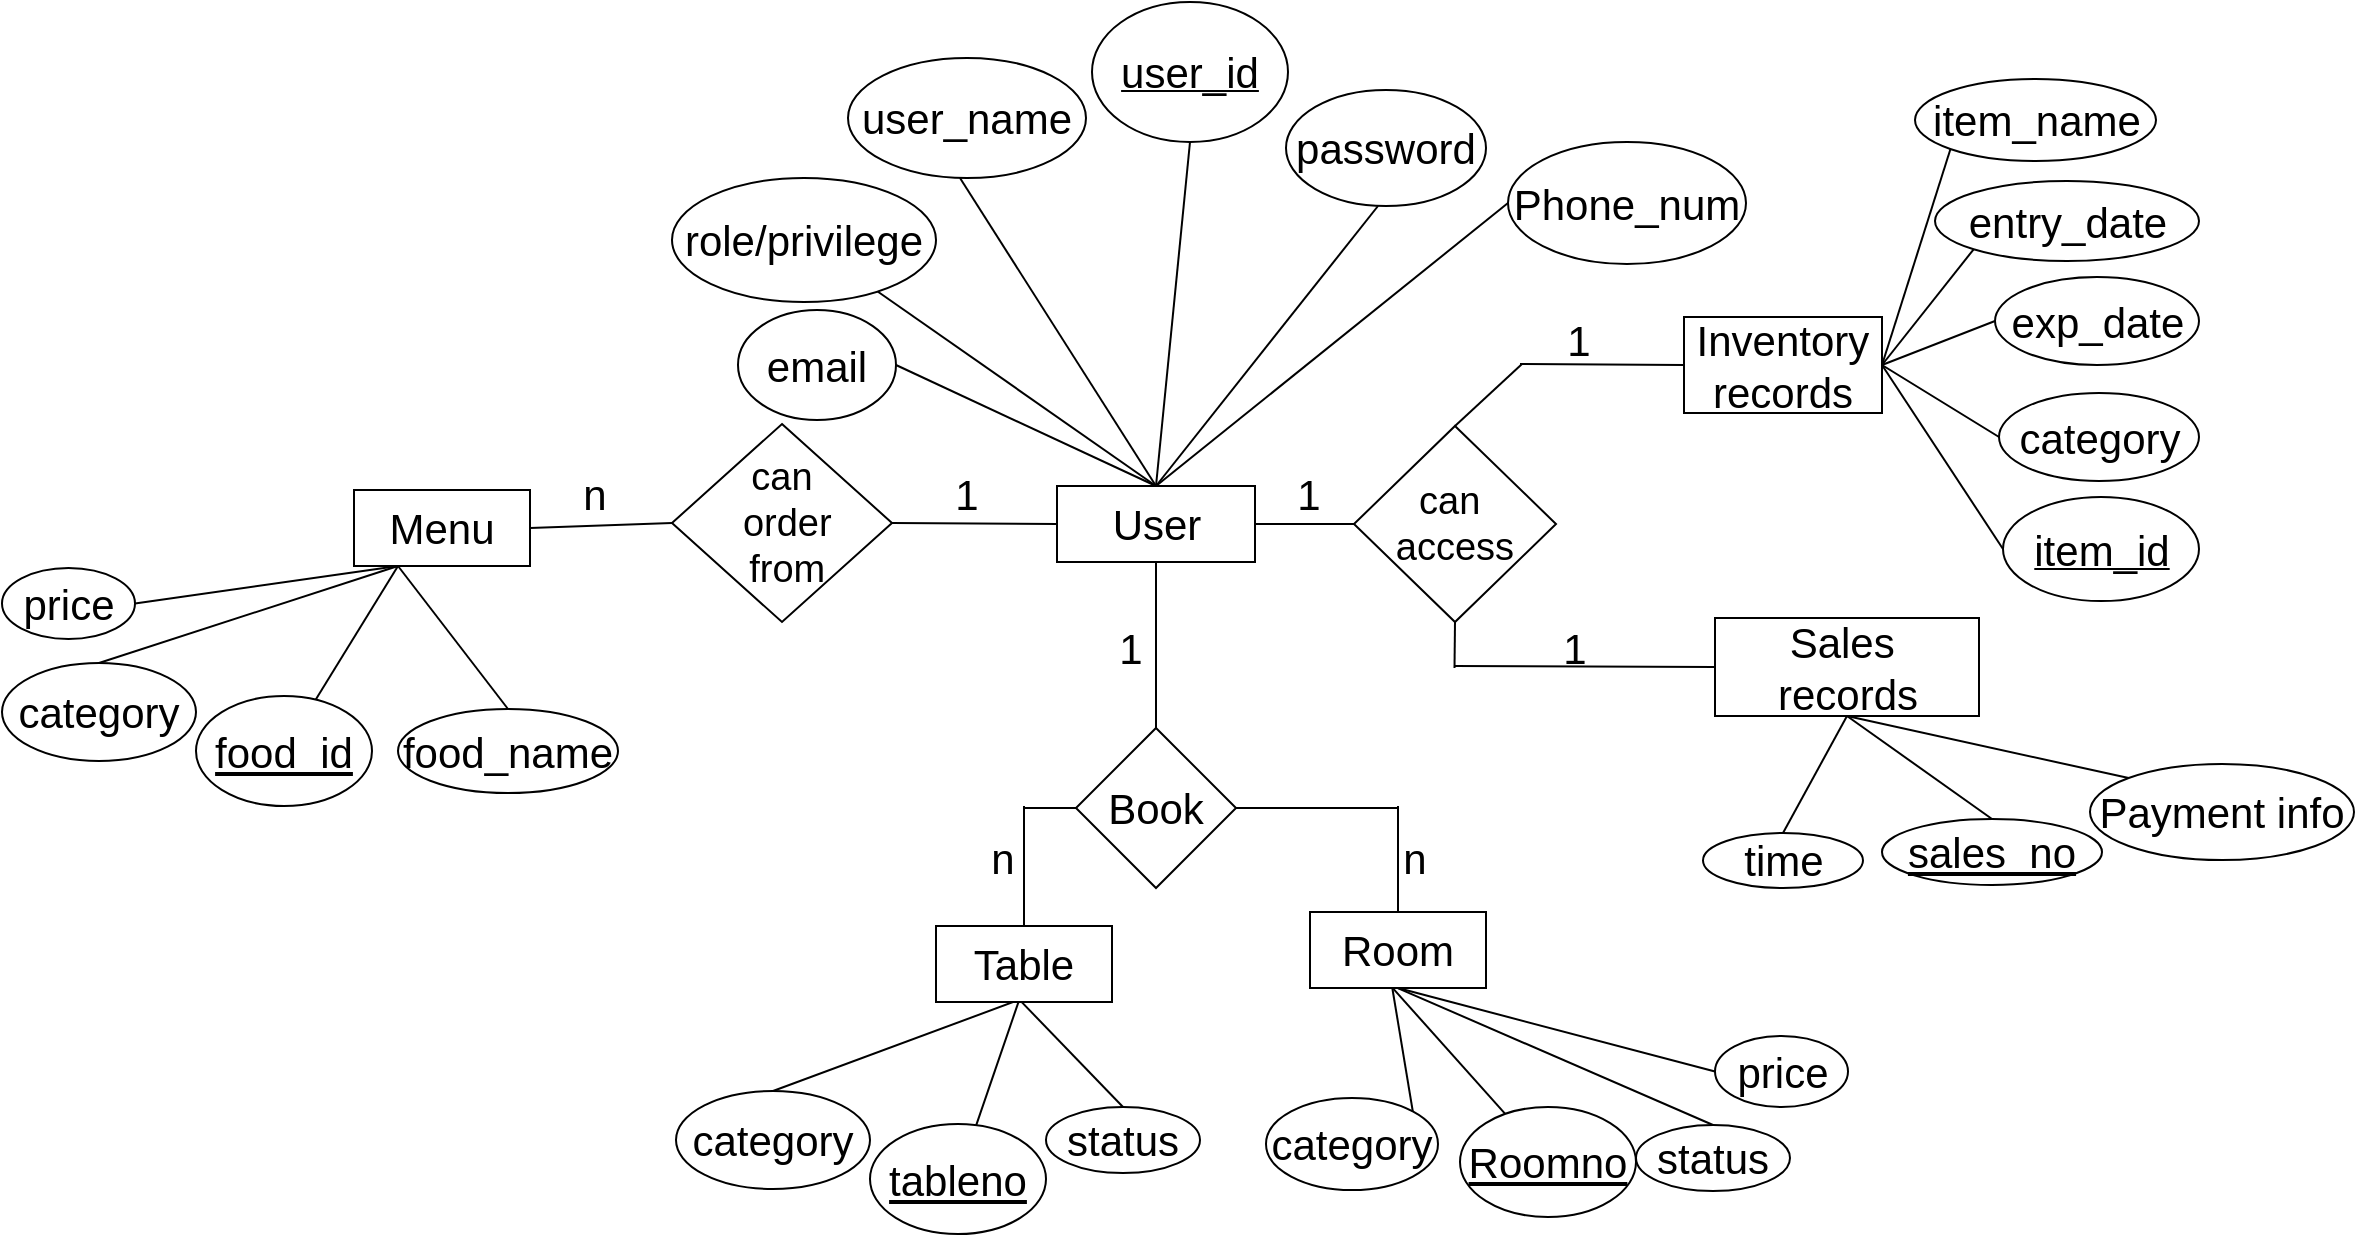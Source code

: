<mxfile version="27.0.2">
  <diagram name="Page-1" id="bAa-K6QBdSn_V-wN1Gk9">
    <mxGraphModel dx="3391" dy="1023" grid="1" gridSize="11" guides="1" tooltips="1" connect="1" arrows="1" fold="1" page="1" pageScale="1" pageWidth="827" pageHeight="1169" math="0" shadow="0">
      <root>
        <mxCell id="0" />
        <mxCell id="1" parent="0" />
        <mxCell id="Lu-fr-W5cNsqdgwYgwqe-1" value="&lt;font style=&quot;font-size: 21px;&quot;&gt;user_name&lt;/font&gt;" style="ellipse;whiteSpace=wrap;html=1;" parent="1" vertex="1">
          <mxGeometry x="-533" y="149" width="119" height="60" as="geometry" />
        </mxCell>
        <mxCell id="Lu-fr-W5cNsqdgwYgwqe-2" value="&lt;font style=&quot;font-size: 21px;&quot;&gt;Phone_num&lt;/font&gt;" style="ellipse;whiteSpace=wrap;html=1;" parent="1" vertex="1">
          <mxGeometry x="-203" y="191" width="119" height="61" as="geometry" />
        </mxCell>
        <mxCell id="Lu-fr-W5cNsqdgwYgwqe-3" value="&lt;font style=&quot;font-size: 21px;&quot;&gt;role/privilege&lt;/font&gt;" style="ellipse;whiteSpace=wrap;html=1;" parent="1" vertex="1">
          <mxGeometry x="-621" y="209" width="132" height="62" as="geometry" />
        </mxCell>
        <mxCell id="Lu-fr-W5cNsqdgwYgwqe-4" value="&lt;u&gt;&lt;font style=&quot;font-size: 21px;&quot;&gt;user_id&lt;/font&gt;&lt;/u&gt;" style="ellipse;whiteSpace=wrap;html=1;" parent="1" vertex="1">
          <mxGeometry x="-411" y="121" width="98" height="70" as="geometry" />
        </mxCell>
        <mxCell id="Lu-fr-W5cNsqdgwYgwqe-5" value="&lt;font style=&quot;font-size: 21px;&quot;&gt;password&lt;/font&gt;" style="ellipse;whiteSpace=wrap;html=1;" parent="1" vertex="1">
          <mxGeometry x="-314" y="165" width="100" height="58" as="geometry" />
        </mxCell>
        <mxCell id="Lu-fr-W5cNsqdgwYgwqe-6" value="&lt;font style=&quot;font-size: 21px;&quot;&gt;email&lt;/font&gt;" style="ellipse;whiteSpace=wrap;html=1;" parent="1" vertex="1">
          <mxGeometry x="-588" y="275" width="79" height="55" as="geometry" />
        </mxCell>
        <mxCell id="Lu-fr-W5cNsqdgwYgwqe-8" value="&lt;font style=&quot;font-size: 21px;&quot;&gt;User&lt;/font&gt;" style="rounded=0;whiteSpace=wrap;html=1;" parent="1" vertex="1">
          <mxGeometry x="-428.5" y="363" width="99" height="38" as="geometry" />
        </mxCell>
        <mxCell id="Lu-fr-W5cNsqdgwYgwqe-10" value="" style="endArrow=none;html=1;rounded=0;entryX=0.5;entryY=1;entryDx=0;entryDy=0;exitX=0.5;exitY=0;exitDx=0;exitDy=0;" parent="1" source="Lu-fr-W5cNsqdgwYgwqe-8" target="Lu-fr-W5cNsqdgwYgwqe-4" edge="1">
          <mxGeometry width="50" height="50" relative="1" as="geometry">
            <mxPoint x="-387" y="303" as="sourcePoint" />
            <mxPoint x="-337" y="253" as="targetPoint" />
          </mxGeometry>
        </mxCell>
        <mxCell id="Lu-fr-W5cNsqdgwYgwqe-11" value="" style="endArrow=none;html=1;rounded=0;exitX=0.5;exitY=0;exitDx=0;exitDy=0;" parent="1" source="Lu-fr-W5cNsqdgwYgwqe-8" edge="1">
          <mxGeometry width="50" height="50" relative="1" as="geometry">
            <mxPoint x="-280" y="373" as="sourcePoint" />
            <mxPoint x="-268" y="223" as="targetPoint" />
          </mxGeometry>
        </mxCell>
        <mxCell id="Lu-fr-W5cNsqdgwYgwqe-12" value="" style="endArrow=none;html=1;rounded=0;entryX=0.5;entryY=1;entryDx=0;entryDy=0;exitX=0.5;exitY=0;exitDx=0;exitDy=0;" parent="1" source="Lu-fr-W5cNsqdgwYgwqe-8" edge="1">
          <mxGeometry width="50" height="50" relative="1" as="geometry">
            <mxPoint x="-489" y="359" as="sourcePoint" />
            <mxPoint x="-477" y="209" as="targetPoint" />
          </mxGeometry>
        </mxCell>
        <mxCell id="Lu-fr-W5cNsqdgwYgwqe-13" value="" style="endArrow=none;html=1;rounded=0;exitX=0.5;exitY=0;exitDx=0;exitDy=0;" parent="1" source="Lu-fr-W5cNsqdgwYgwqe-8" target="Lu-fr-W5cNsqdgwYgwqe-3" edge="1">
          <mxGeometry width="50" height="50" relative="1" as="geometry">
            <mxPoint x="-414" y="401" as="sourcePoint" />
            <mxPoint x="-517" y="269" as="targetPoint" />
          </mxGeometry>
        </mxCell>
        <mxCell id="Lu-fr-W5cNsqdgwYgwqe-14" value="" style="endArrow=none;html=1;rounded=0;entryX=0.5;entryY=0;entryDx=0;entryDy=0;exitX=0;exitY=0.5;exitDx=0;exitDy=0;" parent="1" source="Lu-fr-W5cNsqdgwYgwqe-2" target="Lu-fr-W5cNsqdgwYgwqe-8" edge="1">
          <mxGeometry width="50" height="50" relative="1" as="geometry">
            <mxPoint x="-232" y="451" as="sourcePoint" />
            <mxPoint x="-335" y="319" as="targetPoint" />
          </mxGeometry>
        </mxCell>
        <mxCell id="Lu-fr-W5cNsqdgwYgwqe-15" value="" style="endArrow=none;html=1;rounded=0;entryX=1;entryY=0.5;entryDx=0;entryDy=0;exitX=0.5;exitY=0;exitDx=0;exitDy=0;" parent="1" source="Lu-fr-W5cNsqdgwYgwqe-8" target="Lu-fr-W5cNsqdgwYgwqe-6" edge="1">
          <mxGeometry width="50" height="50" relative="1" as="geometry">
            <mxPoint x="-441" y="462" as="sourcePoint" />
            <mxPoint x="-544" y="330" as="targetPoint" />
          </mxGeometry>
        </mxCell>
        <mxCell id="Lu-fr-W5cNsqdgwYgwqe-16" value="" style="endArrow=none;html=1;rounded=0;entryX=0.5;entryY=1;entryDx=0;entryDy=0;exitX=0.5;exitY=0;exitDx=0;exitDy=0;" parent="1" source="Lu-fr-W5cNsqdgwYgwqe-17" edge="1">
          <mxGeometry width="50" height="50" relative="1" as="geometry">
            <mxPoint x="-379" y="495" as="sourcePoint" />
            <mxPoint x="-379" y="401" as="targetPoint" />
          </mxGeometry>
        </mxCell>
        <mxCell id="Lu-fr-W5cNsqdgwYgwqe-17" value="&lt;font style=&quot;font-size: 21px;&quot;&gt;Book&lt;/font&gt;" style="rhombus;whiteSpace=wrap;html=1;" parent="1" vertex="1">
          <mxGeometry x="-419" y="484" width="80" height="80" as="geometry" />
        </mxCell>
        <mxCell id="Lu-fr-W5cNsqdgwYgwqe-18" value="" style="endArrow=none;html=1;rounded=0;exitX=0.5;exitY=0;exitDx=0;exitDy=0;" parent="1" source="Lu-fr-W5cNsqdgwYgwqe-32" edge="1">
          <mxGeometry width="50" height="50" relative="1" as="geometry">
            <mxPoint x="-445" y="605" as="sourcePoint" />
            <mxPoint x="-445" y="523" as="targetPoint" />
          </mxGeometry>
        </mxCell>
        <mxCell id="Lu-fr-W5cNsqdgwYgwqe-19" value="" style="endArrow=none;html=1;rounded=0;exitX=0;exitY=0.5;exitDx=0;exitDy=0;" parent="1" edge="1">
          <mxGeometry width="50" height="50" relative="1" as="geometry">
            <mxPoint x="-419" y="524" as="sourcePoint" />
            <mxPoint x="-445" y="524" as="targetPoint" />
          </mxGeometry>
        </mxCell>
        <mxCell id="Lu-fr-W5cNsqdgwYgwqe-21" value="&lt;font style=&quot;font-size: 21px;&quot;&gt;category&lt;/font&gt;" style="ellipse;whiteSpace=wrap;html=1;" parent="1" vertex="1">
          <mxGeometry x="-619" y="665.5" width="97" height="49" as="geometry" />
        </mxCell>
        <mxCell id="Lu-fr-W5cNsqdgwYgwqe-22" value="&lt;font style=&quot;font-size: 21px;&quot;&gt;&lt;u&gt;tableno&lt;/u&gt;&lt;/font&gt;" style="ellipse;whiteSpace=wrap;html=1;" parent="1" vertex="1">
          <mxGeometry x="-522" y="682" width="88" height="55" as="geometry" />
        </mxCell>
        <mxCell id="Lu-fr-W5cNsqdgwYgwqe-23" value="&lt;font style=&quot;font-size: 21px;&quot;&gt;status&lt;/font&gt;" style="ellipse;whiteSpace=wrap;html=1;" parent="1" vertex="1">
          <mxGeometry x="-434" y="673.5" width="77" height="33" as="geometry" />
        </mxCell>
        <mxCell id="Lu-fr-W5cNsqdgwYgwqe-27" value="" style="endArrow=none;html=1;rounded=0;exitX=0.479;exitY=0.982;exitDx=0;exitDy=0;entryX=0.5;entryY=0;entryDx=0;entryDy=0;exitPerimeter=0;" parent="1" source="Lu-fr-W5cNsqdgwYgwqe-32" target="Lu-fr-W5cNsqdgwYgwqe-23" edge="1">
          <mxGeometry width="50" height="50" relative="1" as="geometry">
            <mxPoint x="-451" y="681" as="sourcePoint" />
            <mxPoint x="-455" y="503" as="targetPoint" />
          </mxGeometry>
        </mxCell>
        <mxCell id="Lu-fr-W5cNsqdgwYgwqe-28" value="" style="endArrow=none;html=1;rounded=0;entryX=0.5;entryY=0;entryDx=0;entryDy=0;exitX=0.466;exitY=0.977;exitDx=0;exitDy=0;exitPerimeter=0;" parent="1" source="Lu-fr-W5cNsqdgwYgwqe-32" target="Lu-fr-W5cNsqdgwYgwqe-21" edge="1">
          <mxGeometry width="50" height="50" relative="1" as="geometry">
            <mxPoint x="-451" y="681" as="sourcePoint" />
            <mxPoint x="-664" y="489" as="targetPoint" />
          </mxGeometry>
        </mxCell>
        <mxCell id="Lu-fr-W5cNsqdgwYgwqe-29" value="" style="endArrow=none;html=1;rounded=0;exitX=0.469;exitY=0.998;exitDx=0;exitDy=0;exitPerimeter=0;" parent="1" source="Lu-fr-W5cNsqdgwYgwqe-32" target="Lu-fr-W5cNsqdgwYgwqe-22" edge="1">
          <mxGeometry width="50" height="50" relative="1" as="geometry">
            <mxPoint x="-451" y="681" as="sourcePoint" />
            <mxPoint x="-704" y="549" as="targetPoint" />
          </mxGeometry>
        </mxCell>
        <mxCell id="Lu-fr-W5cNsqdgwYgwqe-32" value="&lt;font style=&quot;font-size: 21px;&quot;&gt;Table&lt;/font&gt;" style="rounded=0;whiteSpace=wrap;html=1;" parent="1" vertex="1">
          <mxGeometry x="-489" y="583" width="88" height="38" as="geometry" />
        </mxCell>
        <mxCell id="Lu-fr-W5cNsqdgwYgwqe-60" value="" style="endArrow=none;html=1;rounded=0;exitX=0.5;exitY=0;exitDx=0;exitDy=0;" parent="1" edge="1">
          <mxGeometry width="50" height="50" relative="1" as="geometry">
            <mxPoint x="-258.0" y="582" as="sourcePoint" />
            <mxPoint x="-258" y="523" as="targetPoint" />
          </mxGeometry>
        </mxCell>
        <mxCell id="Lu-fr-W5cNsqdgwYgwqe-61" value="" style="endArrow=none;html=1;rounded=0;exitX=1;exitY=0.5;exitDx=0;exitDy=0;" parent="1" source="Lu-fr-W5cNsqdgwYgwqe-17" edge="1">
          <mxGeometry width="50" height="50" relative="1" as="geometry">
            <mxPoint x="-337" y="524" as="sourcePoint" />
            <mxPoint x="-258" y="524" as="targetPoint" />
          </mxGeometry>
        </mxCell>
        <mxCell id="Lu-fr-W5cNsqdgwYgwqe-62" value="&lt;font style=&quot;font-size: 21px;&quot;&gt;category&lt;/font&gt;" style="ellipse;whiteSpace=wrap;html=1;" parent="1" vertex="1">
          <mxGeometry x="-324" y="669" width="86" height="46" as="geometry" />
        </mxCell>
        <mxCell id="Lu-fr-W5cNsqdgwYgwqe-63" value="&lt;font style=&quot;font-size: 21px;&quot;&gt;&lt;u&gt;Roomno&lt;/u&gt;&lt;/font&gt;" style="ellipse;whiteSpace=wrap;html=1;" parent="1" vertex="1">
          <mxGeometry x="-227" y="673.5" width="88" height="55" as="geometry" />
        </mxCell>
        <mxCell id="Lu-fr-W5cNsqdgwYgwqe-64" value="&lt;font style=&quot;font-size: 21px;&quot;&gt;status&lt;/font&gt;" style="ellipse;whiteSpace=wrap;html=1;" parent="1" vertex="1">
          <mxGeometry x="-139" y="682.5" width="77" height="33" as="geometry" />
        </mxCell>
        <mxCell id="Lu-fr-W5cNsqdgwYgwqe-65" value="" style="endArrow=none;html=1;rounded=0;exitX=0.479;exitY=0.982;exitDx=0;exitDy=0;entryX=0.5;entryY=0;entryDx=0;entryDy=0;exitPerimeter=0;" parent="1" source="Lu-fr-W5cNsqdgwYgwqe-68" target="Lu-fr-W5cNsqdgwYgwqe-64" edge="1">
          <mxGeometry width="50" height="50" relative="1" as="geometry">
            <mxPoint x="-156" y="690" as="sourcePoint" />
            <mxPoint x="-160" y="512" as="targetPoint" />
          </mxGeometry>
        </mxCell>
        <mxCell id="Lu-fr-W5cNsqdgwYgwqe-66" value="" style="endArrow=none;html=1;rounded=0;entryX=1;entryY=0;entryDx=0;entryDy=0;exitX=0.466;exitY=0.977;exitDx=0;exitDy=0;exitPerimeter=0;" parent="1" source="Lu-fr-W5cNsqdgwYgwqe-68" target="Lu-fr-W5cNsqdgwYgwqe-62" edge="1">
          <mxGeometry width="50" height="50" relative="1" as="geometry">
            <mxPoint x="-156" y="690" as="sourcePoint" />
            <mxPoint x="-369" y="498" as="targetPoint" />
          </mxGeometry>
        </mxCell>
        <mxCell id="Lu-fr-W5cNsqdgwYgwqe-67" value="" style="endArrow=none;html=1;rounded=0;exitX=0.469;exitY=0.998;exitDx=0;exitDy=0;exitPerimeter=0;" parent="1" source="Lu-fr-W5cNsqdgwYgwqe-68" target="Lu-fr-W5cNsqdgwYgwqe-63" edge="1">
          <mxGeometry width="50" height="50" relative="1" as="geometry">
            <mxPoint x="-156" y="690" as="sourcePoint" />
            <mxPoint x="-409" y="558" as="targetPoint" />
          </mxGeometry>
        </mxCell>
        <mxCell id="Lu-fr-W5cNsqdgwYgwqe-68" value="&lt;font style=&quot;font-size: 21px;&quot;&gt;Room&lt;/font&gt;" style="rounded=0;whiteSpace=wrap;html=1;" parent="1" vertex="1">
          <mxGeometry x="-302" y="576" width="88" height="38" as="geometry" />
        </mxCell>
        <mxCell id="Lu-fr-W5cNsqdgwYgwqe-69" value="&lt;div&gt;&lt;font style=&quot;font-size: 21px;&quot;&gt;1&lt;/font&gt;&lt;/div&gt;" style="text;html=1;align=center;verticalAlign=middle;whiteSpace=wrap;rounded=0;" parent="1" vertex="1">
          <mxGeometry x="-403" y="429" width="23" height="30" as="geometry" />
        </mxCell>
        <mxCell id="Lu-fr-W5cNsqdgwYgwqe-71" value="&lt;div&gt;&lt;font style=&quot;font-size: 21px;&quot;&gt;n&lt;/font&gt;&lt;/div&gt;" style="text;html=1;align=center;verticalAlign=middle;whiteSpace=wrap;rounded=0;" parent="1" vertex="1">
          <mxGeometry x="-467" y="534" width="23" height="30" as="geometry" />
        </mxCell>
        <mxCell id="Lu-fr-W5cNsqdgwYgwqe-72" value="&lt;div&gt;&lt;font style=&quot;font-size: 21px;&quot;&gt;n&lt;/font&gt;&lt;/div&gt;" style="text;html=1;align=center;verticalAlign=middle;whiteSpace=wrap;rounded=0;" parent="1" vertex="1">
          <mxGeometry x="-261" y="534" width="23" height="30" as="geometry" />
        </mxCell>
        <mxCell id="Lu-fr-W5cNsqdgwYgwqe-74" value="&lt;font style=&quot;font-size: 19px;&quot;&gt;can&amp;nbsp;&lt;/font&gt;&lt;div&gt;&lt;font style=&quot;font-size: 19px;&quot;&gt;access&lt;/font&gt;&lt;/div&gt;" style="rhombus;whiteSpace=wrap;html=1;" parent="1" vertex="1">
          <mxGeometry x="-280" y="333" width="101" height="98" as="geometry" />
        </mxCell>
        <mxCell id="Lu-fr-W5cNsqdgwYgwqe-75" value="" style="endArrow=none;html=1;rounded=0;entryX=0;entryY=0.5;entryDx=0;entryDy=0;" parent="1" source="Lu-fr-W5cNsqdgwYgwqe-8" target="Lu-fr-W5cNsqdgwYgwqe-74" edge="1">
          <mxGeometry width="50" height="50" relative="1" as="geometry">
            <mxPoint x="-313" y="370.37" as="sourcePoint" />
            <mxPoint x="-232" y="370.37" as="targetPoint" />
          </mxGeometry>
        </mxCell>
        <mxCell id="Lu-fr-W5cNsqdgwYgwqe-76" value="" style="endArrow=none;html=1;rounded=0;exitX=0.5;exitY=0;exitDx=0;exitDy=0;" parent="1" source="Lu-fr-W5cNsqdgwYgwqe-74" edge="1">
          <mxGeometry width="50" height="50" relative="1" as="geometry">
            <mxPoint x="-196" y="301.97" as="sourcePoint" />
            <mxPoint x="-196" y="302" as="targetPoint" />
          </mxGeometry>
        </mxCell>
        <mxCell id="Lu-fr-W5cNsqdgwYgwqe-77" value="" style="endArrow=none;html=1;rounded=0;entryX=0;entryY=0.5;entryDx=0;entryDy=0;" parent="1" target="Lu-fr-W5cNsqdgwYgwqe-80" edge="1">
          <mxGeometry width="50" height="50" relative="1" as="geometry">
            <mxPoint x="-197" y="302" as="sourcePoint" />
            <mxPoint x="-82" y="302" as="targetPoint" />
          </mxGeometry>
        </mxCell>
        <mxCell id="Lu-fr-W5cNsqdgwYgwqe-78" value="" style="endArrow=none;html=1;rounded=0;entryX=0.5;entryY=1;entryDx=0;entryDy=0;" parent="1" target="Lu-fr-W5cNsqdgwYgwqe-74" edge="1">
          <mxGeometry width="50" height="50" relative="1" as="geometry">
            <mxPoint x="-229.75" y="454" as="sourcePoint" />
            <mxPoint x="-229.25" y="434" as="targetPoint" />
          </mxGeometry>
        </mxCell>
        <mxCell id="Lu-fr-W5cNsqdgwYgwqe-79" value="" style="endArrow=none;html=1;rounded=0;entryX=0;entryY=0.5;entryDx=0;entryDy=0;" parent="1" target="Lu-fr-W5cNsqdgwYgwqe-81" edge="1">
          <mxGeometry width="50" height="50" relative="1" as="geometry">
            <mxPoint x="-230" y="452.998" as="sourcePoint" />
            <mxPoint x="-115" y="453.07" as="targetPoint" />
          </mxGeometry>
        </mxCell>
        <mxCell id="Lu-fr-W5cNsqdgwYgwqe-80" value="&lt;font style=&quot;font-size: 21px;&quot;&gt;Inventory records&lt;/font&gt;" style="rounded=0;whiteSpace=wrap;html=1;" parent="1" vertex="1">
          <mxGeometry x="-115" y="278.5" width="99" height="48" as="geometry" />
        </mxCell>
        <mxCell id="Lu-fr-W5cNsqdgwYgwqe-81" value="&lt;font style=&quot;font-size: 21px;&quot;&gt;Sales&amp;nbsp;&lt;/font&gt;&lt;div&gt;&lt;font style=&quot;font-size: 21px;&quot;&gt;records&lt;/font&gt;&lt;/div&gt;" style="rounded=0;whiteSpace=wrap;html=1;" parent="1" vertex="1">
          <mxGeometry x="-99.5" y="429" width="132" height="49" as="geometry" />
        </mxCell>
        <mxCell id="Lu-fr-W5cNsqdgwYgwqe-82" value="&lt;div&gt;&lt;font style=&quot;font-size: 21px;&quot;&gt;1&lt;/font&gt;&lt;/div&gt;" style="text;html=1;align=center;verticalAlign=middle;whiteSpace=wrap;rounded=0;" parent="1" vertex="1">
          <mxGeometry x="-314" y="352" width="23" height="30" as="geometry" />
        </mxCell>
        <mxCell id="Lu-fr-W5cNsqdgwYgwqe-83" value="&lt;div&gt;&lt;font style=&quot;font-size: 21px;&quot;&gt;1&lt;/font&gt;&lt;/div&gt;" style="text;html=1;align=center;verticalAlign=middle;whiteSpace=wrap;rounded=0;" parent="1" vertex="1">
          <mxGeometry x="-181" y="429" width="23" height="30" as="geometry" />
        </mxCell>
        <mxCell id="Lu-fr-W5cNsqdgwYgwqe-84" value="&lt;div&gt;&lt;font style=&quot;font-size: 21px;&quot;&gt;1&lt;/font&gt;&lt;/div&gt;" style="text;html=1;align=center;verticalAlign=middle;whiteSpace=wrap;rounded=0;" parent="1" vertex="1">
          <mxGeometry x="-179" y="275" width="23" height="30" as="geometry" />
        </mxCell>
        <mxCell id="Lu-fr-W5cNsqdgwYgwqe-86" value="&lt;font style=&quot;font-size: 21px;&quot;&gt;entry_date&lt;/font&gt;" style="ellipse;whiteSpace=wrap;html=1;" parent="1" vertex="1">
          <mxGeometry x="10.5" y="210.5" width="132" height="40" as="geometry" />
        </mxCell>
        <mxCell id="Lu-fr-W5cNsqdgwYgwqe-87" value="&lt;u&gt;&lt;font style=&quot;font-size: 21px;&quot;&gt;item_id&lt;/font&gt;&lt;/u&gt;" style="ellipse;whiteSpace=wrap;html=1;" parent="1" vertex="1">
          <mxGeometry x="44.5" y="368.5" width="98" height="52" as="geometry" />
        </mxCell>
        <mxCell id="Lu-fr-W5cNsqdgwYgwqe-88" value="&lt;span style=&quot;font-size: 21px;&quot;&gt;category&lt;/span&gt;" style="ellipse;whiteSpace=wrap;html=1;" parent="1" vertex="1">
          <mxGeometry x="42.5" y="316.5" width="100" height="44" as="geometry" />
        </mxCell>
        <mxCell id="Lu-fr-W5cNsqdgwYgwqe-89" value="&lt;font style=&quot;font-size: 21px;&quot;&gt;exp_date&lt;/font&gt;" style="ellipse;whiteSpace=wrap;html=1;" parent="1" vertex="1">
          <mxGeometry x="40.5" y="258.5" width="102" height="44" as="geometry" />
        </mxCell>
        <mxCell id="Lu-fr-W5cNsqdgwYgwqe-90" value="" style="endArrow=none;html=1;rounded=0;entryX=0;entryY=0.5;entryDx=0;entryDy=0;exitX=1;exitY=0.5;exitDx=0;exitDy=0;" parent="1" source="Lu-fr-W5cNsqdgwYgwqe-80" target="Lu-fr-W5cNsqdgwYgwqe-87" edge="1">
          <mxGeometry width="50" height="50" relative="1" as="geometry">
            <mxPoint x="264" y="242" as="sourcePoint" />
            <mxPoint x="306" y="132" as="targetPoint" />
          </mxGeometry>
        </mxCell>
        <mxCell id="Lu-fr-W5cNsqdgwYgwqe-91" value="" style="endArrow=none;html=1;rounded=0;exitX=1;exitY=0.5;exitDx=0;exitDy=0;entryX=0;entryY=0.5;entryDx=0;entryDy=0;" parent="1" source="Lu-fr-W5cNsqdgwYgwqe-80" target="Lu-fr-W5cNsqdgwYgwqe-88" edge="1">
          <mxGeometry width="50" height="50" relative="1" as="geometry">
            <mxPoint x="264" y="242" as="sourcePoint" />
            <mxPoint x="375" y="102" as="targetPoint" />
          </mxGeometry>
        </mxCell>
        <mxCell id="Lu-fr-W5cNsqdgwYgwqe-93" value="" style="endArrow=none;html=1;rounded=0;exitX=1;exitY=0.5;exitDx=0;exitDy=0;entryX=0;entryY=1;entryDx=0;entryDy=0;" parent="1" source="Lu-fr-W5cNsqdgwYgwqe-80" target="Lu-fr-W5cNsqdgwYgwqe-86" edge="1">
          <mxGeometry width="50" height="50" relative="1" as="geometry">
            <mxPoint x="-22" y="308" as="sourcePoint" />
            <mxPoint x="126" y="148" as="targetPoint" />
          </mxGeometry>
        </mxCell>
        <mxCell id="Lu-fr-W5cNsqdgwYgwqe-95" value="" style="endArrow=none;html=1;rounded=0;entryX=0;entryY=0.5;entryDx=0;entryDy=0;exitX=1;exitY=0.5;exitDx=0;exitDy=0;" parent="1" source="Lu-fr-W5cNsqdgwYgwqe-80" target="Lu-fr-W5cNsqdgwYgwqe-89" edge="1">
          <mxGeometry width="50" height="50" relative="1" as="geometry">
            <mxPoint x="-16" y="303" as="sourcePoint" />
            <mxPoint x="99" y="209" as="targetPoint" />
          </mxGeometry>
        </mxCell>
        <mxCell id="Lu-fr-W5cNsqdgwYgwqe-100" value="&lt;span style=&quot;font-size: 21px;&quot;&gt;item_name&lt;/span&gt;" style="ellipse;whiteSpace=wrap;html=1;" parent="1" vertex="1">
          <mxGeometry x="0.5" y="159.5" width="120.5" height="41" as="geometry" />
        </mxCell>
        <mxCell id="Lu-fr-W5cNsqdgwYgwqe-101" value="" style="endArrow=none;html=1;rounded=0;exitX=1;exitY=0.5;exitDx=0;exitDy=0;entryX=0;entryY=1;entryDx=0;entryDy=0;" parent="1" source="Lu-fr-W5cNsqdgwYgwqe-80" target="Lu-fr-W5cNsqdgwYgwqe-100" edge="1">
          <mxGeometry width="50" height="50" relative="1" as="geometry">
            <mxPoint x="-36" y="275" as="sourcePoint" />
            <mxPoint x="43" y="189" as="targetPoint" />
          </mxGeometry>
        </mxCell>
        <mxCell id="Lu-fr-W5cNsqdgwYgwqe-107" value="&lt;font style=&quot;font-size: 21px;&quot;&gt;time&lt;/font&gt;" style="ellipse;whiteSpace=wrap;html=1;" parent="1" vertex="1">
          <mxGeometry x="-105.5" y="536.5" width="80" height="27.5" as="geometry" />
        </mxCell>
        <mxCell id="Lu-fr-W5cNsqdgwYgwqe-109" value="&lt;font style=&quot;font-size: 21px;&quot;&gt;&lt;u&gt;sales_no&lt;/u&gt;&lt;/font&gt;" style="ellipse;whiteSpace=wrap;html=1;" parent="1" vertex="1">
          <mxGeometry x="-16" y="529.5" width="110" height="33" as="geometry" />
        </mxCell>
        <mxCell id="Lu-fr-W5cNsqdgwYgwqe-110" value="" style="endArrow=none;html=1;rounded=0;entryX=0.5;entryY=0;entryDx=0;entryDy=0;exitX=0.5;exitY=1;exitDx=0;exitDy=0;" parent="1" source="Lu-fr-W5cNsqdgwYgwqe-81" target="Lu-fr-W5cNsqdgwYgwqe-109" edge="1">
          <mxGeometry width="50" height="50" relative="1" as="geometry">
            <mxPoint x="-66" y="484" as="sourcePoint" />
            <mxPoint x="32.5" y="383" as="targetPoint" />
          </mxGeometry>
        </mxCell>
        <mxCell id="Lu-fr-W5cNsqdgwYgwqe-111" value="" style="endArrow=none;html=1;rounded=0;entryX=0.5;entryY=0;entryDx=0;entryDy=0;exitX=0.5;exitY=1;exitDx=0;exitDy=0;" parent="1" source="Lu-fr-W5cNsqdgwYgwqe-81" target="Lu-fr-W5cNsqdgwYgwqe-107" edge="1">
          <mxGeometry width="50" height="50" relative="1" as="geometry">
            <mxPoint x="-68.5" y="484" as="sourcePoint" />
            <mxPoint x="-176.5" y="369" as="targetPoint" />
          </mxGeometry>
        </mxCell>
        <mxCell id="Lu-fr-W5cNsqdgwYgwqe-114" value="&lt;font style=&quot;font-size: 19px;&quot;&gt;can&lt;/font&gt;&lt;div&gt;&lt;font style=&quot;font-size: 19px;&quot;&gt;&amp;nbsp;order&lt;/font&gt;&lt;/div&gt;&lt;div&gt;&lt;font style=&quot;font-size: 19px;&quot;&gt;&amp;nbsp;from&lt;/font&gt;&lt;/div&gt;" style="rhombus;whiteSpace=wrap;html=1;" parent="1" vertex="1">
          <mxGeometry x="-621" y="332" width="110" height="99" as="geometry" />
        </mxCell>
        <mxCell id="Lu-fr-W5cNsqdgwYgwqe-117" value="" style="endArrow=none;html=1;rounded=0;entryX=1;entryY=0.5;entryDx=0;entryDy=0;exitX=0;exitY=0.5;exitDx=0;exitDy=0;" parent="1" source="Lu-fr-W5cNsqdgwYgwqe-8" target="Lu-fr-W5cNsqdgwYgwqe-114" edge="1">
          <mxGeometry width="50" height="50" relative="1" as="geometry">
            <mxPoint x="-413" y="449.5" as="sourcePoint" />
            <mxPoint x="-543" y="389.5" as="targetPoint" />
          </mxGeometry>
        </mxCell>
        <mxCell id="Lu-fr-W5cNsqdgwYgwqe-118" value="" style="endArrow=none;html=1;rounded=0;exitX=0;exitY=0.5;exitDx=0;exitDy=0;entryX=1;entryY=0.5;entryDx=0;entryDy=0;" parent="1" source="Lu-fr-W5cNsqdgwYgwqe-114" target="Lu-fr-W5cNsqdgwYgwqe-119" edge="1">
          <mxGeometry width="50" height="50" relative="1" as="geometry">
            <mxPoint x="-563" y="534" as="sourcePoint" />
            <mxPoint x="-649" y="484" as="targetPoint" />
          </mxGeometry>
        </mxCell>
        <mxCell id="Lu-fr-W5cNsqdgwYgwqe-119" value="&lt;font style=&quot;font-size: 21px;&quot;&gt;Menu&lt;/font&gt;" style="rounded=0;whiteSpace=wrap;html=1;" parent="1" vertex="1">
          <mxGeometry x="-780" y="365" width="88" height="38" as="geometry" />
        </mxCell>
        <mxCell id="Lu-fr-W5cNsqdgwYgwqe-120" value="&lt;font style=&quot;font-size: 21px;&quot;&gt;category&lt;/font&gt;" style="ellipse;whiteSpace=wrap;html=1;" parent="1" vertex="1">
          <mxGeometry x="-956" y="451.5" width="97" height="49" as="geometry" />
        </mxCell>
        <mxCell id="Lu-fr-W5cNsqdgwYgwqe-121" value="&lt;font style=&quot;font-size: 21px;&quot;&gt;&lt;u&gt;food_id&lt;/u&gt;&lt;/font&gt;" style="ellipse;whiteSpace=wrap;html=1;" parent="1" vertex="1">
          <mxGeometry x="-859" y="468" width="88" height="55" as="geometry" />
        </mxCell>
        <mxCell id="Lu-fr-W5cNsqdgwYgwqe-122" value="&lt;span style=&quot;font-size: 21px;&quot;&gt;food_name&lt;/span&gt;" style="ellipse;whiteSpace=wrap;html=1;" parent="1" vertex="1">
          <mxGeometry x="-758" y="474.5" width="110" height="42" as="geometry" />
        </mxCell>
        <mxCell id="Lu-fr-W5cNsqdgwYgwqe-123" value="" style="endArrow=none;html=1;rounded=0;exitX=0.25;exitY=1;exitDx=0;exitDy=0;entryX=0.5;entryY=0;entryDx=0;entryDy=0;" parent="1" source="Lu-fr-W5cNsqdgwYgwqe-119" target="Lu-fr-W5cNsqdgwYgwqe-122" edge="1">
          <mxGeometry width="50" height="50" relative="1" as="geometry">
            <mxPoint x="-751" y="431.5" as="sourcePoint" />
            <mxPoint x="-759" y="314.5" as="targetPoint" />
          </mxGeometry>
        </mxCell>
        <mxCell id="Lu-fr-W5cNsqdgwYgwqe-124" value="" style="endArrow=none;html=1;rounded=0;entryX=0.5;entryY=0;entryDx=0;entryDy=0;exitX=0.25;exitY=1;exitDx=0;exitDy=0;" parent="1" source="Lu-fr-W5cNsqdgwYgwqe-119" target="Lu-fr-W5cNsqdgwYgwqe-120" edge="1">
          <mxGeometry width="50" height="50" relative="1" as="geometry">
            <mxPoint x="-752" y="431.5" as="sourcePoint" />
            <mxPoint x="-968" y="300.5" as="targetPoint" />
          </mxGeometry>
        </mxCell>
        <mxCell id="Lu-fr-W5cNsqdgwYgwqe-125" value="" style="endArrow=none;html=1;rounded=0;exitX=0.25;exitY=1;exitDx=0;exitDy=0;" parent="1" source="Lu-fr-W5cNsqdgwYgwqe-119" target="Lu-fr-W5cNsqdgwYgwqe-121" edge="1">
          <mxGeometry width="50" height="50" relative="1" as="geometry">
            <mxPoint x="-752" y="433" as="sourcePoint" />
            <mxPoint x="-1008" y="360.5" as="targetPoint" />
          </mxGeometry>
        </mxCell>
        <mxCell id="Lu-fr-W5cNsqdgwYgwqe-128" value="&lt;div&gt;&lt;font style=&quot;font-size: 21px;&quot;&gt;1&lt;/font&gt;&lt;/div&gt;" style="text;html=1;align=center;verticalAlign=middle;whiteSpace=wrap;rounded=0;" parent="1" vertex="1">
          <mxGeometry x="-485" y="352" width="23" height="30" as="geometry" />
        </mxCell>
        <mxCell id="Lu-fr-W5cNsqdgwYgwqe-129" value="&lt;div&gt;&lt;font style=&quot;font-size: 21px;&quot;&gt;n&lt;/font&gt;&lt;/div&gt;" style="text;html=1;align=center;verticalAlign=middle;whiteSpace=wrap;rounded=0;" parent="1" vertex="1">
          <mxGeometry x="-671" y="352" width="23" height="30" as="geometry" />
        </mxCell>
        <mxCell id="Lu-fr-W5cNsqdgwYgwqe-130" value="&lt;font style=&quot;font-size: 21px;&quot;&gt;price&lt;/font&gt;" style="ellipse;whiteSpace=wrap;html=1;" parent="1" vertex="1">
          <mxGeometry x="-99.5" y="638" width="66.5" height="35.5" as="geometry" />
        </mxCell>
        <mxCell id="Lu-fr-W5cNsqdgwYgwqe-131" value="" style="endArrow=none;html=1;rounded=0;exitX=0.5;exitY=1;exitDx=0;exitDy=0;entryX=0;entryY=0.5;entryDx=0;entryDy=0;" parent="1" source="Lu-fr-W5cNsqdgwYgwqe-68" target="Lu-fr-W5cNsqdgwYgwqe-130" edge="1">
          <mxGeometry width="50" height="50" relative="1" as="geometry">
            <mxPoint x="-249.5" y="599" as="sourcePoint" />
            <mxPoint x="-89.5" y="669" as="targetPoint" />
          </mxGeometry>
        </mxCell>
        <mxCell id="Lu-fr-W5cNsqdgwYgwqe-132" value="&lt;font style=&quot;font-size: 21px;&quot;&gt;price&lt;/font&gt;" style="ellipse;whiteSpace=wrap;html=1;" parent="1" vertex="1">
          <mxGeometry x="-956" y="404" width="66.5" height="35.5" as="geometry" />
        </mxCell>
        <mxCell id="Lu-fr-W5cNsqdgwYgwqe-133" value="" style="endArrow=none;html=1;rounded=0;exitX=0.25;exitY=1;exitDx=0;exitDy=0;entryX=1;entryY=0.5;entryDx=0;entryDy=0;" parent="1" source="Lu-fr-W5cNsqdgwYgwqe-119" target="Lu-fr-W5cNsqdgwYgwqe-132" edge="1">
          <mxGeometry width="50" height="50" relative="1" as="geometry">
            <mxPoint x="-831" y="370.5" as="sourcePoint" />
            <mxPoint x="-879" y="431.5" as="targetPoint" />
          </mxGeometry>
        </mxCell>
        <mxCell id="oJNa_M3gPYWFniLu_cMe-3" value="&lt;font style=&quot;font-size: 21px;&quot;&gt;Payment info&lt;/font&gt;" style="ellipse;whiteSpace=wrap;html=1;" vertex="1" parent="1">
          <mxGeometry x="88" y="502" width="132" height="48" as="geometry" />
        </mxCell>
        <mxCell id="oJNa_M3gPYWFniLu_cMe-4" value="" style="endArrow=none;html=1;rounded=0;entryX=0;entryY=0;entryDx=0;entryDy=0;exitX=0.5;exitY=1;exitDx=0;exitDy=0;" edge="1" parent="1" source="Lu-fr-W5cNsqdgwYgwqe-81" target="oJNa_M3gPYWFniLu_cMe-3">
          <mxGeometry width="50" height="50" relative="1" as="geometry">
            <mxPoint x="-16" y="478" as="sourcePoint" />
            <mxPoint x="57" y="530" as="targetPoint" />
          </mxGeometry>
        </mxCell>
      </root>
    </mxGraphModel>
  </diagram>
</mxfile>
